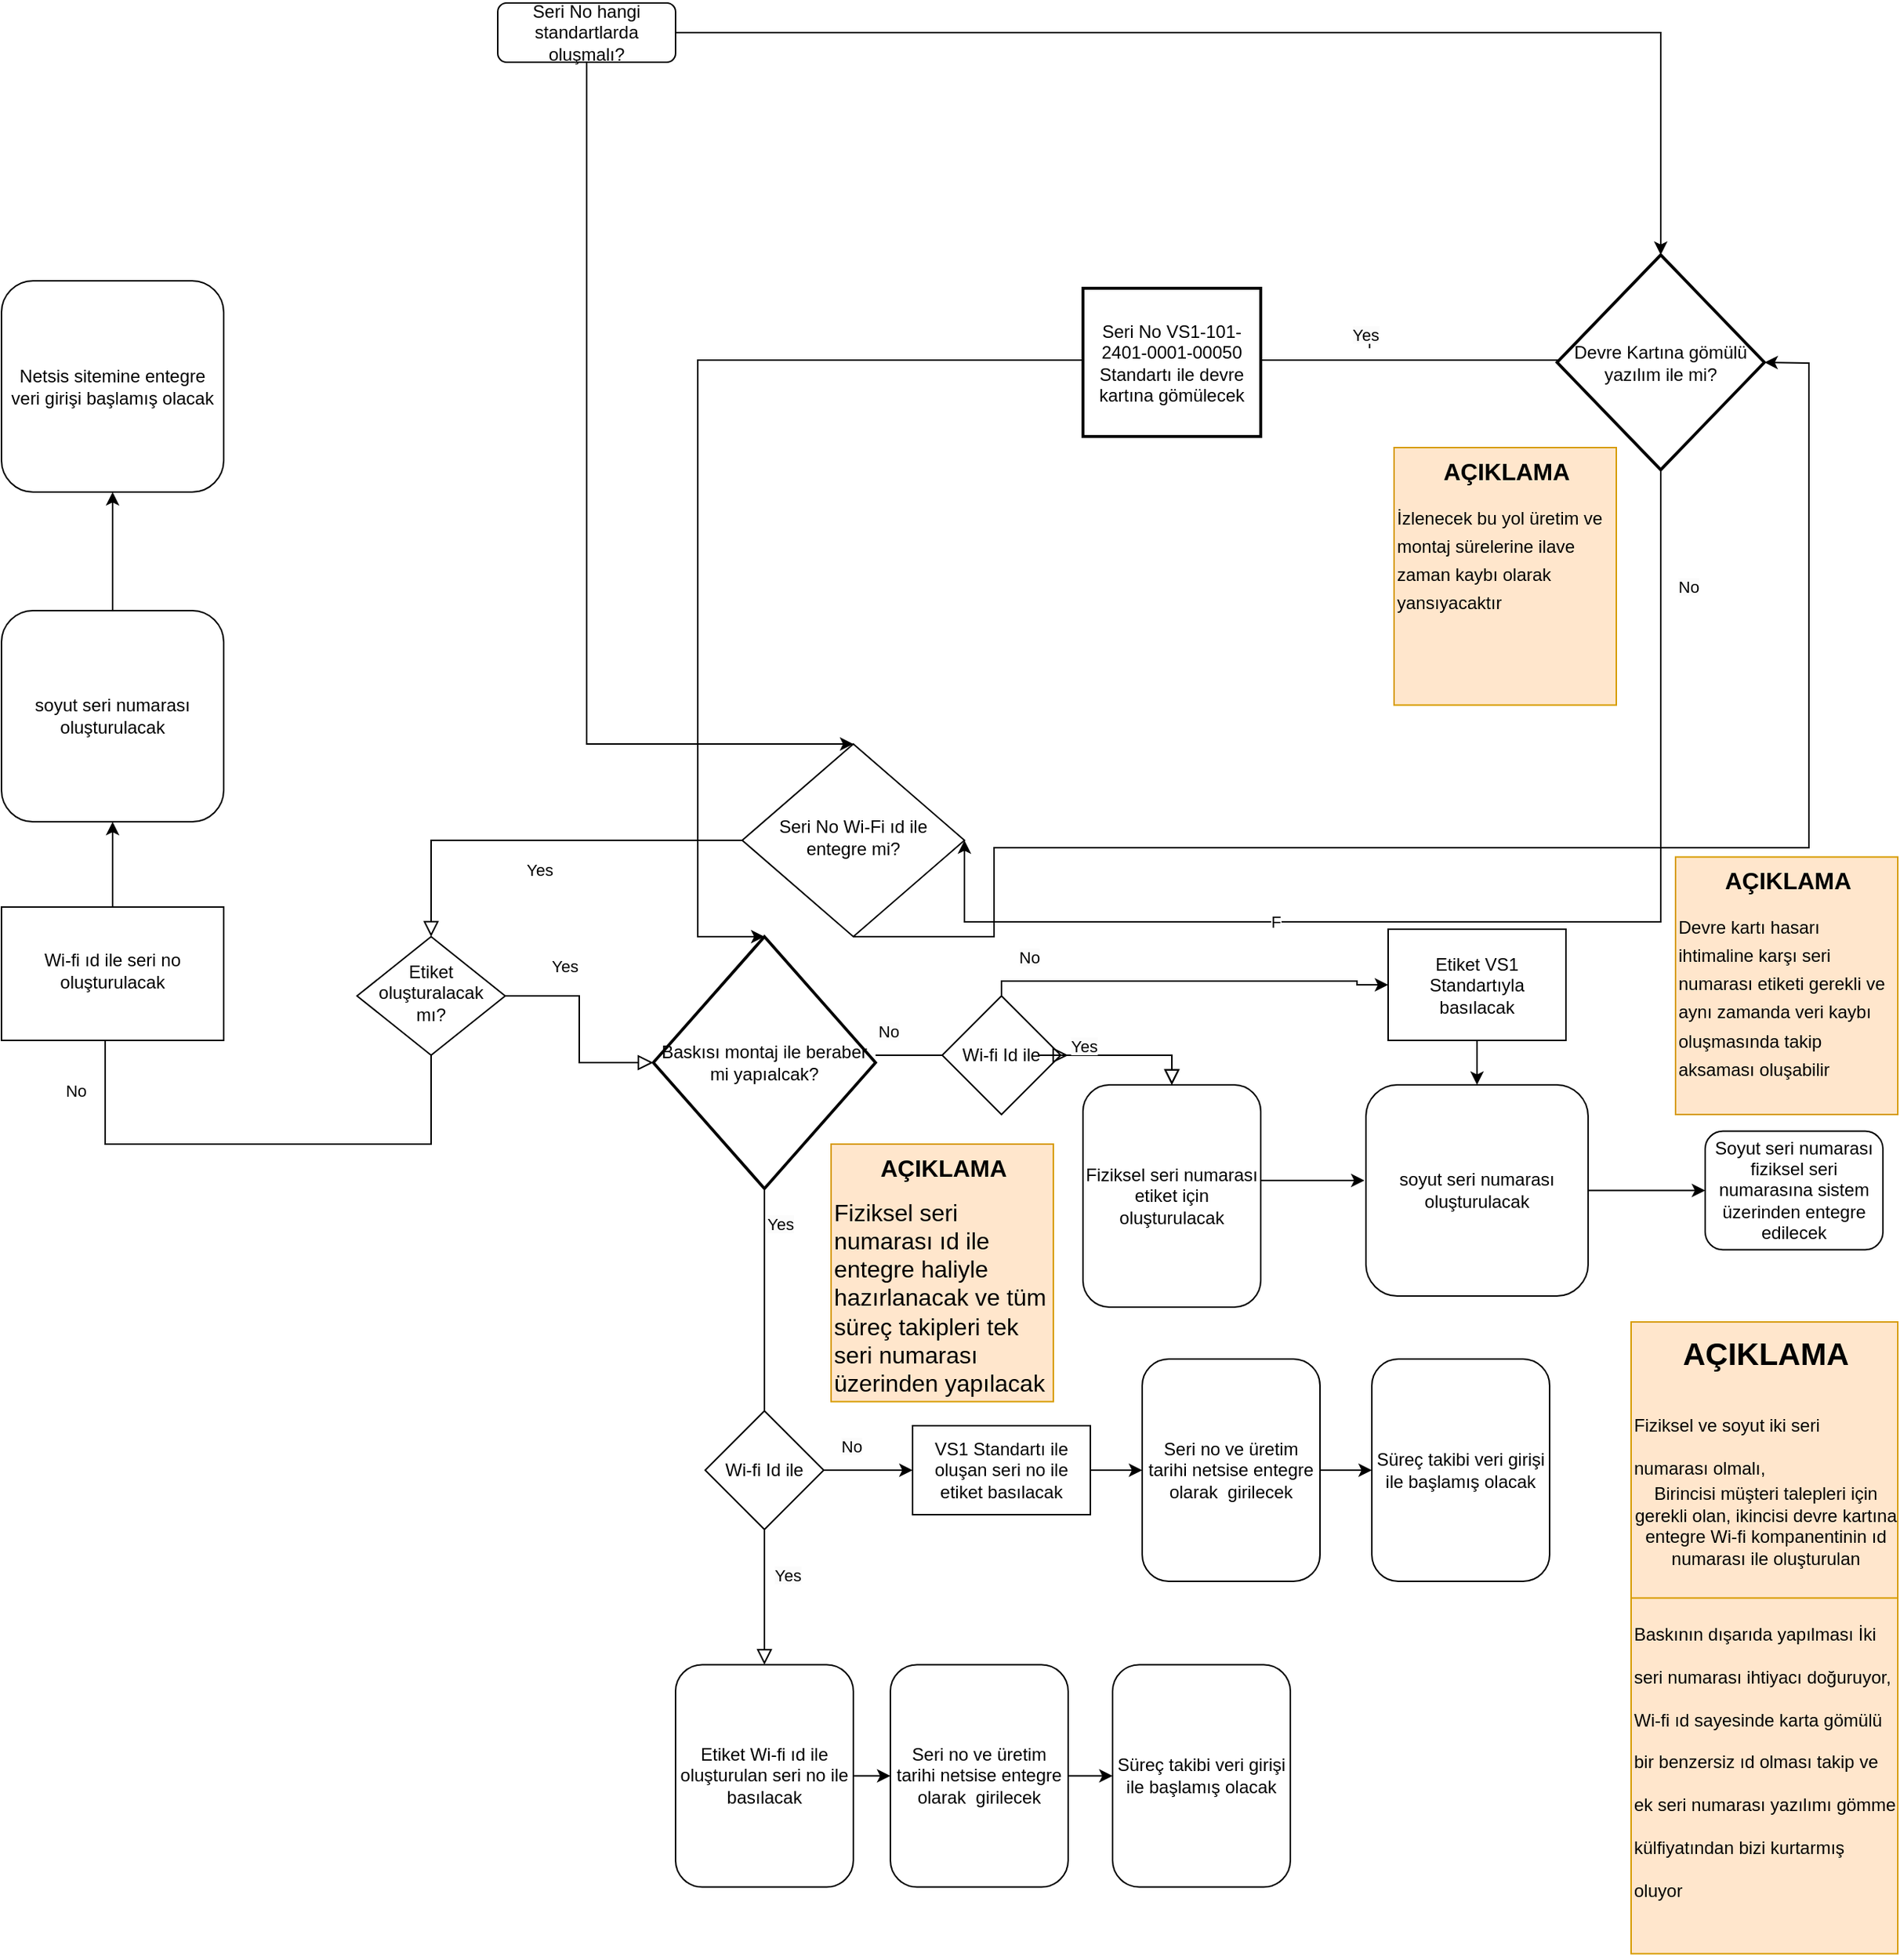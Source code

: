 <mxfile version="24.6.4" type="github">
  <diagram id="C5RBs43oDa-KdzZeNtuy" name="Page-1">
    <mxGraphModel dx="2229" dy="2011" grid="1" gridSize="10" guides="1" tooltips="1" connect="1" arrows="1" fold="1" page="1" pageScale="1" pageWidth="827" pageHeight="1169" math="0" shadow="0">
      <root>
        <mxCell id="WIyWlLk6GJQsqaUBKTNV-0" />
        <mxCell id="WIyWlLk6GJQsqaUBKTNV-1" parent="WIyWlLk6GJQsqaUBKTNV-0" />
        <mxCell id="CC0bLma-7pLYSbZLVnVD-12" value="" style="edgeStyle=orthogonalEdgeStyle;rounded=0;orthogonalLoop=1;jettySize=auto;html=1;entryX=0.5;entryY=0;entryDx=0;entryDy=0;" edge="1" parent="WIyWlLk6GJQsqaUBKTNV-1" source="WIyWlLk6GJQsqaUBKTNV-3" target="WIyWlLk6GJQsqaUBKTNV-6">
          <mxGeometry relative="1" as="geometry">
            <mxPoint x="185" y="-77.5" as="targetPoint" />
            <Array as="points">
              <mxPoint x="5" y="-70" />
            </Array>
          </mxGeometry>
        </mxCell>
        <mxCell id="CC0bLma-7pLYSbZLVnVD-14" value="" style="edgeStyle=orthogonalEdgeStyle;rounded=0;orthogonalLoop=1;jettySize=auto;html=1;entryX=0.5;entryY=0;entryDx=0;entryDy=0;entryPerimeter=0;" edge="1" parent="WIyWlLk6GJQsqaUBKTNV-1" source="WIyWlLk6GJQsqaUBKTNV-3" target="CC0bLma-7pLYSbZLVnVD-6">
          <mxGeometry relative="1" as="geometry">
            <mxPoint x="380" y="-100" as="targetPoint" />
            <Array as="points">
              <mxPoint x="730" y="-550" />
            </Array>
          </mxGeometry>
        </mxCell>
        <mxCell id="WIyWlLk6GJQsqaUBKTNV-3" value="Seri No hangi standartlarda oluşmalı?" style="rounded=1;whiteSpace=wrap;html=1;fontSize=12;glass=0;strokeWidth=1;shadow=0;" parent="WIyWlLk6GJQsqaUBKTNV-1" vertex="1">
          <mxGeometry x="-55" y="-570" width="120" height="40" as="geometry" />
        </mxCell>
        <mxCell id="WIyWlLk6GJQsqaUBKTNV-4" value="Yes" style="rounded=0;html=1;jettySize=auto;orthogonalLoop=1;fontSize=11;endArrow=block;endFill=0;endSize=8;strokeWidth=1;shadow=0;labelBackgroundColor=none;edgeStyle=orthogonalEdgeStyle;" parent="WIyWlLk6GJQsqaUBKTNV-1" source="WIyWlLk6GJQsqaUBKTNV-6" target="WIyWlLk6GJQsqaUBKTNV-10" edge="1">
          <mxGeometry y="20" relative="1" as="geometry">
            <mxPoint as="offset" />
            <Array as="points">
              <mxPoint x="-100" y="-5" />
            </Array>
          </mxGeometry>
        </mxCell>
        <mxCell id="WIyWlLk6GJQsqaUBKTNV-6" value="Seri No Wi-Fi ıd ile entegre mi?" style="rhombus;whiteSpace=wrap;html=1;shadow=0;fontFamily=Helvetica;fontSize=12;align=center;strokeWidth=1;spacing=6;spacingTop=-4;" parent="WIyWlLk6GJQsqaUBKTNV-1" vertex="1">
          <mxGeometry x="110" y="-70" width="150" height="130" as="geometry" />
        </mxCell>
        <mxCell id="WIyWlLk6GJQsqaUBKTNV-8" value="No" style="rounded=0;html=1;jettySize=auto;orthogonalLoop=1;fontSize=11;endArrow=block;endFill=0;endSize=8;strokeWidth=1;shadow=0;labelBackgroundColor=none;edgeStyle=orthogonalEdgeStyle;entryX=1;entryY=0.5;entryDx=0;entryDy=0;" parent="WIyWlLk6GJQsqaUBKTNV-1" source="WIyWlLk6GJQsqaUBKTNV-10" target="CC0bLma-7pLYSbZLVnVD-23" edge="1">
          <mxGeometry x="0.333" y="20" relative="1" as="geometry">
            <mxPoint as="offset" />
            <mxPoint x="185" y="340" as="targetPoint" />
            <Array as="points">
              <mxPoint x="-100" y="200" />
              <mxPoint x="-320" y="200" />
            </Array>
          </mxGeometry>
        </mxCell>
        <mxCell id="WIyWlLk6GJQsqaUBKTNV-9" value="Yes" style="edgeStyle=orthogonalEdgeStyle;rounded=0;html=1;jettySize=auto;orthogonalLoop=1;fontSize=11;endArrow=block;endFill=0;endSize=8;strokeWidth=1;shadow=0;labelBackgroundColor=none;" parent="WIyWlLk6GJQsqaUBKTNV-1" source="CC0bLma-7pLYSbZLVnVD-26" target="WIyWlLk6GJQsqaUBKTNV-12" edge="1">
          <mxGeometry x="-1" y="218" relative="1" as="geometry">
            <mxPoint x="-210" y="158" as="offset" />
            <Array as="points">
              <mxPoint x="400" y="140" />
            </Array>
          </mxGeometry>
        </mxCell>
        <mxCell id="WIyWlLk6GJQsqaUBKTNV-10" value="Etiket oluşturalacak mı?" style="rhombus;whiteSpace=wrap;html=1;shadow=0;fontFamily=Helvetica;fontSize=12;align=center;strokeWidth=1;spacing=6;spacingTop=-4;" parent="WIyWlLk6GJQsqaUBKTNV-1" vertex="1">
          <mxGeometry x="-150" y="60" width="100" height="80" as="geometry" />
        </mxCell>
        <mxCell id="WIyWlLk6GJQsqaUBKTNV-12" value="Fiziksel seri numarası etiket için oluşturulacak" style="rounded=1;whiteSpace=wrap;html=1;fontSize=12;glass=0;strokeWidth=1;shadow=0;" parent="WIyWlLk6GJQsqaUBKTNV-1" vertex="1">
          <mxGeometry x="340" y="160" width="120" height="150" as="geometry" />
        </mxCell>
        <mxCell id="CC0bLma-7pLYSbZLVnVD-8" value="T" style="edgeStyle=orthogonalEdgeStyle;rounded=0;orthogonalLoop=1;jettySize=auto;html=1;exitX=0;exitY=0.5;exitDx=0;exitDy=0;exitPerimeter=0;entryX=0.5;entryY=0;entryDx=0;entryDy=0;entryPerimeter=0;" edge="1" parent="WIyWlLk6GJQsqaUBKTNV-1" source="CC0bLma-7pLYSbZLVnVD-6" target="CC0bLma-7pLYSbZLVnVD-26">
          <mxGeometry x="-0.747" y="-12" relative="1" as="geometry">
            <mxPoint x="480" y="-330" as="sourcePoint" />
            <mxPoint x="360" y="-212.5" as="targetPoint" />
            <Array as="points">
              <mxPoint x="660" y="-329" />
              <mxPoint x="80" y="-329" />
              <mxPoint x="80" y="60" />
            </Array>
            <mxPoint as="offset" />
          </mxGeometry>
        </mxCell>
        <mxCell id="CC0bLma-7pLYSbZLVnVD-10" value="" style="edgeStyle=orthogonalEdgeStyle;rounded=0;orthogonalLoop=1;jettySize=auto;html=1;entryX=1;entryY=0.5;entryDx=0;entryDy=0;" edge="1" parent="WIyWlLk6GJQsqaUBKTNV-1" source="CC0bLma-7pLYSbZLVnVD-6" target="WIyWlLk6GJQsqaUBKTNV-6">
          <mxGeometry relative="1" as="geometry">
            <mxPoint x="740" y="10" as="targetPoint" />
            <Array as="points">
              <mxPoint x="730" y="-327" />
              <mxPoint x="730" y="50" />
              <mxPoint x="260" y="50" />
            </Array>
          </mxGeometry>
        </mxCell>
        <mxCell id="CC0bLma-7pLYSbZLVnVD-15" value="F" style="edgeLabel;html=1;align=center;verticalAlign=middle;resizable=0;points=[];" vertex="1" connectable="0" parent="CC0bLma-7pLYSbZLVnVD-10">
          <mxGeometry x="0.363" relative="1" as="geometry">
            <mxPoint as="offset" />
          </mxGeometry>
        </mxCell>
        <mxCell id="CC0bLma-7pLYSbZLVnVD-6" value="Devre Kartına gömülü yazılım ile mi?" style="strokeWidth=2;html=1;shape=mxgraph.flowchart.decision;whiteSpace=wrap;" vertex="1" parent="WIyWlLk6GJQsqaUBKTNV-1">
          <mxGeometry x="660" y="-400" width="140" height="145" as="geometry" />
        </mxCell>
        <mxCell id="CC0bLma-7pLYSbZLVnVD-7" value="Seri No VS1-101-2401-0001-00050 Standartı ile devre kartına gömülecek" style="whiteSpace=wrap;html=1;strokeWidth=2;" vertex="1" parent="WIyWlLk6GJQsqaUBKTNV-1">
          <mxGeometry x="340" y="-377.5" width="120" height="100" as="geometry" />
        </mxCell>
        <mxCell id="CC0bLma-7pLYSbZLVnVD-21" value="" style="endArrow=classic;html=1;rounded=0;" edge="1" parent="WIyWlLk6GJQsqaUBKTNV-1">
          <mxGeometry width="50" height="50" relative="1" as="geometry">
            <mxPoint x="460" y="224.5" as="sourcePoint" />
            <mxPoint x="530" y="224.5" as="targetPoint" />
            <Array as="points">
              <mxPoint x="500" y="224.5" />
            </Array>
          </mxGeometry>
        </mxCell>
        <mxCell id="CC0bLma-7pLYSbZLVnVD-35" value="" style="edgeStyle=orthogonalEdgeStyle;rounded=0;orthogonalLoop=1;jettySize=auto;html=1;" edge="1" parent="WIyWlLk6GJQsqaUBKTNV-1" source="CC0bLma-7pLYSbZLVnVD-22" target="CC0bLma-7pLYSbZLVnVD-32">
          <mxGeometry relative="1" as="geometry" />
        </mxCell>
        <mxCell id="CC0bLma-7pLYSbZLVnVD-22" value="soyut seri numarası oluşturulacak" style="rounded=1;whiteSpace=wrap;html=1;" vertex="1" parent="WIyWlLk6GJQsqaUBKTNV-1">
          <mxGeometry x="531" y="160" width="150" height="142.5" as="geometry" />
        </mxCell>
        <mxCell id="CC0bLma-7pLYSbZLVnVD-79" value="" style="edgeStyle=orthogonalEdgeStyle;rounded=0;orthogonalLoop=1;jettySize=auto;html=1;" edge="1" parent="WIyWlLk6GJQsqaUBKTNV-1" source="CC0bLma-7pLYSbZLVnVD-23" target="CC0bLma-7pLYSbZLVnVD-78">
          <mxGeometry relative="1" as="geometry" />
        </mxCell>
        <mxCell id="CC0bLma-7pLYSbZLVnVD-23" value="Wi-fi ıd ile seri no oluşturulacak" style="whiteSpace=wrap;html=1;shadow=0;strokeWidth=1;spacing=6;spacingTop=-4;" vertex="1" parent="WIyWlLk6GJQsqaUBKTNV-1">
          <mxGeometry x="-390" y="40" width="150" height="90" as="geometry" />
        </mxCell>
        <mxCell id="CC0bLma-7pLYSbZLVnVD-27" value="" style="edgeStyle=orthogonalEdgeStyle;rounded=0;html=1;jettySize=auto;orthogonalLoop=1;fontSize=11;endArrow=block;endFill=0;endSize=8;strokeWidth=1;shadow=0;labelBackgroundColor=none;" edge="1" parent="WIyWlLk6GJQsqaUBKTNV-1" source="WIyWlLk6GJQsqaUBKTNV-10" target="CC0bLma-7pLYSbZLVnVD-26">
          <mxGeometry y="10" relative="1" as="geometry">
            <mxPoint as="offset" />
            <mxPoint x="-100" y="140" as="sourcePoint" />
            <mxPoint x="390" y="150" as="targetPoint" />
            <Array as="points" />
          </mxGeometry>
        </mxCell>
        <mxCell id="CC0bLma-7pLYSbZLVnVD-26" value="Baskısı montaj ile beraber mi yapıalcak?" style="strokeWidth=2;html=1;shape=mxgraph.flowchart.decision;whiteSpace=wrap;" vertex="1" parent="WIyWlLk6GJQsqaUBKTNV-1">
          <mxGeometry x="50" y="60" width="150" height="170" as="geometry" />
        </mxCell>
        <mxCell id="CC0bLma-7pLYSbZLVnVD-28" value="Yes" style="edgeStyle=orthogonalEdgeStyle;rounded=0;html=1;jettySize=auto;orthogonalLoop=1;fontSize=11;endArrow=block;endFill=0;endSize=8;strokeWidth=1;shadow=0;labelBackgroundColor=none;exitX=1;exitY=0.5;exitDx=0;exitDy=0;exitPerimeter=0;" edge="1" parent="WIyWlLk6GJQsqaUBKTNV-1" source="CC0bLma-7pLYSbZLVnVD-65">
          <mxGeometry x="-1" y="121" relative="1" as="geometry">
            <mxPoint x="61" y="105" as="offset" />
            <mxPoint x="210" y="140" as="sourcePoint" />
            <mxPoint x="400" y="160" as="targetPoint" />
            <Array as="points">
              <mxPoint x="200" y="140" />
              <mxPoint x="400" y="140" />
            </Array>
          </mxGeometry>
        </mxCell>
        <mxCell id="CC0bLma-7pLYSbZLVnVD-29" value="" style="edgeStyle=orthogonalEdgeStyle;rounded=0;html=1;jettySize=auto;orthogonalLoop=1;fontSize=11;endArrow=block;endFill=0;endSize=8;strokeWidth=1;shadow=0;labelBackgroundColor=none;exitX=0.5;exitY=1;exitDx=0;exitDy=0;exitPerimeter=0;entryX=0.5;entryY=0;entryDx=0;entryDy=0;" edge="1" parent="WIyWlLk6GJQsqaUBKTNV-1" source="CC0bLma-7pLYSbZLVnVD-26" target="CC0bLma-7pLYSbZLVnVD-39">
          <mxGeometry y="10" relative="1" as="geometry">
            <mxPoint as="offset" />
            <mxPoint x="90" y="280" as="sourcePoint" />
            <mxPoint x="190" y="430" as="targetPoint" />
            <Array as="points">
              <mxPoint x="125" y="390" />
              <mxPoint x="125" y="390" />
            </Array>
          </mxGeometry>
        </mxCell>
        <mxCell id="CC0bLma-7pLYSbZLVnVD-32" value="Soyut seri numarası fiziksel seri numarasına sistem üzerinden entegre edilecek" style="rounded=1;whiteSpace=wrap;html=1;" vertex="1" parent="WIyWlLk6GJQsqaUBKTNV-1">
          <mxGeometry x="760" y="191.25" width="120" height="80" as="geometry" />
        </mxCell>
        <mxCell id="CC0bLma-7pLYSbZLVnVD-36" value="&lt;h1 style=&quot;text-align: center; margin-top: 0px;&quot;&gt;&lt;span style=&quot;font-size: 21px;&quot;&gt;AÇIKLAMA&lt;/span&gt;&lt;/h1&gt;&lt;h1 style=&quot;margin-top: 0px;&quot;&gt;&lt;span style=&quot;font-size: 12px; font-weight: 400; text-align: center;&quot;&gt;Fiziksel ve soyut iki seri numarası olmalı,&lt;/span&gt;&lt;div style=&quot;font-size: 12px; font-weight: 400; text-align: center;&quot;&gt;Birincisi müşteri talepleri için gerekli olan, ikincisi devre kartına entegre Wi-fi kompanentinin ıd numarası ile oluşturulan&lt;/div&gt;&lt;/h1&gt;" style="text;html=1;whiteSpace=wrap;overflow=hidden;rounded=0;fillColor=#ffe6cc;strokeColor=#d79b00;" vertex="1" parent="WIyWlLk6GJQsqaUBKTNV-1">
          <mxGeometry x="710" y="320" width="180" height="213.75" as="geometry" />
        </mxCell>
        <mxCell id="CC0bLma-7pLYSbZLVnVD-37" value="&lt;h1 style=&quot;margin-top: 0px;&quot;&gt;&lt;span style=&quot;font-size: 12px; font-weight: 400; text-align: center;&quot;&gt;Baskının dışarıda yapılması İki seri numarası ihtiyacı doğuruyor,&amp;nbsp; Wi-fi ıd sayesinde karta gömülü bir benzersiz ıd olması takip ve ek seri numarası yazılımı gömme külfiyatından bizi kurtarmış oluyor&lt;/span&gt;&lt;br&gt;&lt;/h1&gt;" style="text;html=1;whiteSpace=wrap;overflow=hidden;rounded=0;fillColor=#ffe6cc;strokeColor=#d79b00;" vertex="1" parent="WIyWlLk6GJQsqaUBKTNV-1">
          <mxGeometry x="710" y="506.25" width="180" height="240" as="geometry" />
        </mxCell>
        <mxCell id="CC0bLma-7pLYSbZLVnVD-41" value="" style="edgeStyle=orthogonalEdgeStyle;rounded=0;orthogonalLoop=1;jettySize=auto;html=1;" edge="1" parent="WIyWlLk6GJQsqaUBKTNV-1" source="CC0bLma-7pLYSbZLVnVD-39" target="CC0bLma-7pLYSbZLVnVD-40">
          <mxGeometry relative="1" as="geometry" />
        </mxCell>
        <mxCell id="CC0bLma-7pLYSbZLVnVD-39" value="Etiket Wi-fi ıd ile oluşturulan seri no ile basılacak" style="rounded=1;whiteSpace=wrap;html=1;fontSize=12;glass=0;strokeWidth=1;shadow=0;" vertex="1" parent="WIyWlLk6GJQsqaUBKTNV-1">
          <mxGeometry x="65" y="551.25" width="120" height="150" as="geometry" />
        </mxCell>
        <mxCell id="CC0bLma-7pLYSbZLVnVD-44" value="" style="edgeStyle=orthogonalEdgeStyle;rounded=0;orthogonalLoop=1;jettySize=auto;html=1;" edge="1" parent="WIyWlLk6GJQsqaUBKTNV-1" source="CC0bLma-7pLYSbZLVnVD-40" target="CC0bLma-7pLYSbZLVnVD-43">
          <mxGeometry relative="1" as="geometry" />
        </mxCell>
        <mxCell id="CC0bLma-7pLYSbZLVnVD-40" value="Seri no ve üretim tarihi netsise entegre olarak&amp;nbsp; girilecek" style="rounded=1;whiteSpace=wrap;html=1;fontSize=12;glass=0;strokeWidth=1;shadow=0;" vertex="1" parent="WIyWlLk6GJQsqaUBKTNV-1">
          <mxGeometry x="210" y="551.25" width="120" height="150" as="geometry" />
        </mxCell>
        <mxCell id="CC0bLma-7pLYSbZLVnVD-43" value="Süreç takibi veri girişi ile başlamış olacak" style="rounded=1;whiteSpace=wrap;html=1;fontSize=12;glass=0;strokeWidth=1;shadow=0;" vertex="1" parent="WIyWlLk6GJQsqaUBKTNV-1">
          <mxGeometry x="360" y="551.25" width="120" height="150" as="geometry" />
        </mxCell>
        <mxCell id="CC0bLma-7pLYSbZLVnVD-45" value="&lt;h1 style=&quot;text-align: center; margin-top: 0px; font-size: 16px;&quot;&gt;&lt;font style=&quot;font-size: 16px;&quot;&gt;AÇIKLAMA&lt;/font&gt;&lt;/h1&gt;&lt;h1 style=&quot;margin-top: 0px; font-size: 16px;&quot;&gt;&lt;span style=&quot;font-weight: 400; text-align: center;&quot;&gt;&lt;font style=&quot;font-size: 16px;&quot;&gt;Fiziksel seri numarası ıd ile entegre haliyle hazırlanacak ve tüm süreç takipleri tek seri numarası üzerinden yapılacak&lt;/font&gt;&lt;/span&gt;&lt;br&gt;&lt;/h1&gt;" style="text;html=1;whiteSpace=wrap;overflow=hidden;rounded=0;fillColor=#ffe6cc;strokeColor=#d79b00;" vertex="1" parent="WIyWlLk6GJQsqaUBKTNV-1">
          <mxGeometry x="170" y="200" width="150" height="173.75" as="geometry" />
        </mxCell>
        <mxCell id="CC0bLma-7pLYSbZLVnVD-51" value="" style="edgeStyle=orthogonalEdgeStyle;rounded=0;orthogonalLoop=1;jettySize=auto;html=1;" edge="1" parent="WIyWlLk6GJQsqaUBKTNV-1" source="CC0bLma-7pLYSbZLVnVD-49" target="CC0bLma-7pLYSbZLVnVD-50">
          <mxGeometry relative="1" as="geometry" />
        </mxCell>
        <mxCell id="CC0bLma-7pLYSbZLVnVD-49" value="Wi-fi Id ile" style="rhombus;whiteSpace=wrap;html=1;" vertex="1" parent="WIyWlLk6GJQsqaUBKTNV-1">
          <mxGeometry x="85" y="380" width="80" height="80" as="geometry" />
        </mxCell>
        <mxCell id="CC0bLma-7pLYSbZLVnVD-56" value="" style="edgeStyle=orthogonalEdgeStyle;rounded=0;orthogonalLoop=1;jettySize=auto;html=1;" edge="1" parent="WIyWlLk6GJQsqaUBKTNV-1" source="CC0bLma-7pLYSbZLVnVD-50" target="CC0bLma-7pLYSbZLVnVD-54">
          <mxGeometry relative="1" as="geometry" />
        </mxCell>
        <mxCell id="CC0bLma-7pLYSbZLVnVD-50" value="VS1 Standartı ile oluşan seri no ile etiket basılacak" style="whiteSpace=wrap;html=1;" vertex="1" parent="WIyWlLk6GJQsqaUBKTNV-1">
          <mxGeometry x="225" y="390" width="120" height="60" as="geometry" />
        </mxCell>
        <mxCell id="CC0bLma-7pLYSbZLVnVD-52" value="&lt;span style=&quot;color: rgb(0, 0, 0); font-family: Helvetica; font-size: 11px; font-style: normal; font-variant-ligatures: normal; font-variant-caps: normal; font-weight: 400; letter-spacing: normal; orphans: 2; text-align: center; text-indent: 0px; text-transform: none; widows: 2; word-spacing: 0px; -webkit-text-stroke-width: 0px; white-space: nowrap; background-color: rgb(251, 251, 251); text-decoration-thickness: initial; text-decoration-style: initial; text-decoration-color: initial; display: inline !important; float: none;&quot;&gt;Yes&lt;/span&gt;" style="text;whiteSpace=wrap;html=1;" vertex="1" parent="WIyWlLk6GJQsqaUBKTNV-1">
          <mxGeometry x="130" y="476.88" width="50" height="40" as="geometry" />
        </mxCell>
        <mxCell id="CC0bLma-7pLYSbZLVnVD-53" value="&lt;span style=&quot;color: rgb(0, 0, 0); font-family: Helvetica; font-size: 11px; font-style: normal; font-variant-ligatures: normal; font-variant-caps: normal; font-weight: 400; letter-spacing: normal; orphans: 2; text-align: center; text-indent: 0px; text-transform: none; widows: 2; word-spacing: 0px; -webkit-text-stroke-width: 0px; white-space: nowrap; background-color: rgb(251, 251, 251); text-decoration-thickness: initial; text-decoration-style: initial; text-decoration-color: initial; display: inline !important; float: none;&quot;&gt;No&lt;/span&gt;" style="text;whiteSpace=wrap;html=1;" vertex="1" parent="WIyWlLk6GJQsqaUBKTNV-1">
          <mxGeometry x="175" y="390" width="50" height="40" as="geometry" />
        </mxCell>
        <mxCell id="CC0bLma-7pLYSbZLVnVD-57" value="" style="edgeStyle=orthogonalEdgeStyle;rounded=0;orthogonalLoop=1;jettySize=auto;html=1;" edge="1" parent="WIyWlLk6GJQsqaUBKTNV-1" source="CC0bLma-7pLYSbZLVnVD-54" target="CC0bLma-7pLYSbZLVnVD-55">
          <mxGeometry relative="1" as="geometry" />
        </mxCell>
        <mxCell id="CC0bLma-7pLYSbZLVnVD-54" value="Seri no ve üretim tarihi netsise entegre olarak&amp;nbsp; girilecek" style="rounded=1;whiteSpace=wrap;html=1;fontSize=12;glass=0;strokeWidth=1;shadow=0;" vertex="1" parent="WIyWlLk6GJQsqaUBKTNV-1">
          <mxGeometry x="380" y="345" width="120" height="150" as="geometry" />
        </mxCell>
        <mxCell id="CC0bLma-7pLYSbZLVnVD-55" value="Süreç takibi veri girişi ile başlamış olacak" style="rounded=1;whiteSpace=wrap;html=1;fontSize=12;glass=0;strokeWidth=1;shadow=0;" vertex="1" parent="WIyWlLk6GJQsqaUBKTNV-1">
          <mxGeometry x="535" y="345" width="120" height="150" as="geometry" />
        </mxCell>
        <mxCell id="CC0bLma-7pLYSbZLVnVD-63" style="edgeStyle=orthogonalEdgeStyle;rounded=0;orthogonalLoop=1;jettySize=auto;html=1;entryX=0;entryY=0.5;entryDx=0;entryDy=0;" edge="1" parent="WIyWlLk6GJQsqaUBKTNV-1" source="CC0bLma-7pLYSbZLVnVD-58" target="CC0bLma-7pLYSbZLVnVD-61">
          <mxGeometry relative="1" as="geometry">
            <mxPoint x="520" y="93" as="targetPoint" />
            <Array as="points">
              <mxPoint x="285" y="90" />
              <mxPoint x="525" y="90" />
              <mxPoint x="525" y="93" />
            </Array>
          </mxGeometry>
        </mxCell>
        <mxCell id="CC0bLma-7pLYSbZLVnVD-58" value="Wi-fi Id ile" style="rhombus;whiteSpace=wrap;html=1;" vertex="1" parent="WIyWlLk6GJQsqaUBKTNV-1">
          <mxGeometry x="245" y="100" width="80" height="80" as="geometry" />
        </mxCell>
        <mxCell id="CC0bLma-7pLYSbZLVnVD-72" value="" style="edgeStyle=orthogonalEdgeStyle;rounded=0;orthogonalLoop=1;jettySize=auto;html=1;" edge="1" parent="WIyWlLk6GJQsqaUBKTNV-1" source="CC0bLma-7pLYSbZLVnVD-61" target="CC0bLma-7pLYSbZLVnVD-22">
          <mxGeometry relative="1" as="geometry" />
        </mxCell>
        <mxCell id="CC0bLma-7pLYSbZLVnVD-61" value="Etiket VS1 Standartıyla basılacak" style="whiteSpace=wrap;html=1;" vertex="1" parent="WIyWlLk6GJQsqaUBKTNV-1">
          <mxGeometry x="546" y="55" width="120" height="75" as="geometry" />
        </mxCell>
        <mxCell id="CC0bLma-7pLYSbZLVnVD-64" value="&lt;span style=&quot;color: rgb(0, 0, 0); font-family: Helvetica; font-size: 11px; font-style: normal; font-variant-ligatures: normal; font-variant-caps: normal; font-weight: 400; letter-spacing: normal; orphans: 2; text-align: center; text-indent: 0px; text-transform: none; widows: 2; word-spacing: 0px; -webkit-text-stroke-width: 0px; white-space: nowrap; background-color: rgb(251, 251, 251); text-decoration-thickness: initial; text-decoration-style: initial; text-decoration-color: initial; display: inline !important; float: none;&quot;&gt;No&lt;/span&gt;" style="text;whiteSpace=wrap;html=1;" vertex="1" parent="WIyWlLk6GJQsqaUBKTNV-1">
          <mxGeometry x="295" y="60" width="50" height="40" as="geometry" />
        </mxCell>
        <mxCell id="CC0bLma-7pLYSbZLVnVD-66" value="" style="edgeStyle=orthogonalEdgeStyle;rounded=0;html=1;jettySize=auto;orthogonalLoop=1;fontSize=11;endArrow=block;endFill=0;endSize=8;strokeWidth=1;shadow=0;labelBackgroundColor=none;exitX=1;exitY=0.5;exitDx=0;exitDy=0;exitPerimeter=0;" edge="1" parent="WIyWlLk6GJQsqaUBKTNV-1" source="CC0bLma-7pLYSbZLVnVD-58" target="CC0bLma-7pLYSbZLVnVD-65">
          <mxGeometry x="-1" y="121" relative="1" as="geometry">
            <mxPoint x="61" y="105" as="offset" />
            <mxPoint x="325" y="140" as="sourcePoint" />
            <mxPoint x="400" y="160" as="targetPoint" />
            <Array as="points" />
          </mxGeometry>
        </mxCell>
        <mxCell id="CC0bLma-7pLYSbZLVnVD-65" value="&lt;span style=&quot;color: rgb(0, 0, 0); font-family: Helvetica; font-size: 11px; font-style: normal; font-variant-ligatures: normal; font-variant-caps: normal; font-weight: 400; letter-spacing: normal; orphans: 2; text-align: center; text-indent: 0px; text-transform: none; widows: 2; word-spacing: 0px; -webkit-text-stroke-width: 0px; white-space: nowrap; background-color: rgb(251, 251, 251); text-decoration-thickness: initial; text-decoration-style: initial; text-decoration-color: initial; display: inline !important; float: none;&quot;&gt;Yes&lt;/span&gt;" style="text;whiteSpace=wrap;html=1;" vertex="1" parent="WIyWlLk6GJQsqaUBKTNV-1">
          <mxGeometry x="330" y="120" width="50" height="40" as="geometry" />
        </mxCell>
        <mxCell id="CC0bLma-7pLYSbZLVnVD-67" value="&lt;span style=&quot;color: rgb(0, 0, 0); font-family: Helvetica; font-size: 11px; font-style: normal; font-variant-ligatures: normal; font-variant-caps: normal; font-weight: 400; letter-spacing: normal; orphans: 2; text-align: center; text-indent: 0px; text-transform: none; widows: 2; word-spacing: 0px; -webkit-text-stroke-width: 0px; white-space: nowrap; background-color: rgb(251, 251, 251); text-decoration-thickness: initial; text-decoration-style: initial; text-decoration-color: initial; display: inline !important; float: none;&quot;&gt;Yes&lt;/span&gt;" style="text;whiteSpace=wrap;html=1;" vertex="1" parent="WIyWlLk6GJQsqaUBKTNV-1">
          <mxGeometry x="125" y="240" width="50" height="40" as="geometry" />
        </mxCell>
        <mxCell id="CC0bLma-7pLYSbZLVnVD-68" value="&lt;span style=&quot;color: rgb(0, 0, 0); font-family: Helvetica; font-size: 11px; font-style: normal; font-variant-ligatures: normal; font-variant-caps: normal; font-weight: 400; letter-spacing: normal; orphans: 2; text-align: center; text-indent: 0px; text-transform: none; widows: 2; word-spacing: 0px; -webkit-text-stroke-width: 0px; white-space: nowrap; background-color: rgb(251, 251, 251); text-decoration-thickness: initial; text-decoration-style: initial; text-decoration-color: initial; display: inline !important; float: none;&quot;&gt;No&lt;/span&gt;" style="text;whiteSpace=wrap;html=1;" vertex="1" parent="WIyWlLk6GJQsqaUBKTNV-1">
          <mxGeometry x="200" y="110" width="50" height="40" as="geometry" />
        </mxCell>
        <mxCell id="CC0bLma-7pLYSbZLVnVD-73" value="&lt;span style=&quot;color: rgb(0, 0, 0); font-family: Helvetica; font-size: 11px; font-style: normal; font-variant-ligatures: normal; font-variant-caps: normal; font-weight: 400; letter-spacing: normal; orphans: 2; text-align: center; text-indent: 0px; text-transform: none; widows: 2; word-spacing: 0px; -webkit-text-stroke-width: 0px; white-space: nowrap; background-color: rgb(251, 251, 251); text-decoration-thickness: initial; text-decoration-style: initial; text-decoration-color: initial; display: inline !important; float: none;&quot;&gt;Yes&lt;/span&gt;" style="text;whiteSpace=wrap;html=1;" vertex="1" parent="WIyWlLk6GJQsqaUBKTNV-1">
          <mxGeometry x="520" y="-360" width="50" height="40" as="geometry" />
        </mxCell>
        <mxCell id="CC0bLma-7pLYSbZLVnVD-74" value="&lt;span style=&quot;color: rgb(0, 0, 0); font-family: Helvetica; font-size: 11px; font-style: normal; font-variant-ligatures: normal; font-variant-caps: normal; font-weight: 400; letter-spacing: normal; orphans: 2; text-align: center; text-indent: 0px; text-transform: none; widows: 2; word-spacing: 0px; -webkit-text-stroke-width: 0px; white-space: nowrap; background-color: rgb(251, 251, 251); text-decoration-thickness: initial; text-decoration-style: initial; text-decoration-color: initial; display: inline !important; float: none;&quot;&gt;No&lt;/span&gt;" style="text;whiteSpace=wrap;html=1;" vertex="1" parent="WIyWlLk6GJQsqaUBKTNV-1">
          <mxGeometry x="740" y="-190" width="50" height="40" as="geometry" />
        </mxCell>
        <mxCell id="CC0bLma-7pLYSbZLVnVD-75" value="" style="endArrow=classic;html=1;rounded=0;entryX=1;entryY=0.5;entryDx=0;entryDy=0;entryPerimeter=0;exitX=0.5;exitY=1;exitDx=0;exitDy=0;" edge="1" parent="WIyWlLk6GJQsqaUBKTNV-1" source="WIyWlLk6GJQsqaUBKTNV-6" target="CC0bLma-7pLYSbZLVnVD-6">
          <mxGeometry width="50" height="50" relative="1" as="geometry">
            <mxPoint x="360" y="-50" as="sourcePoint" />
            <mxPoint x="410" y="-100" as="targetPoint" />
            <Array as="points">
              <mxPoint x="280" y="60" />
              <mxPoint x="280" />
              <mxPoint x="600" />
              <mxPoint x="830" />
              <mxPoint x="830" y="-120" />
              <mxPoint x="830" y="-230" />
              <mxPoint x="830" y="-327" />
            </Array>
          </mxGeometry>
        </mxCell>
        <mxCell id="CC0bLma-7pLYSbZLVnVD-76" value="&lt;h1 style=&quot;text-align: center; margin-top: 0px; font-size: 16px;&quot;&gt;&lt;font style=&quot;font-size: 16px;&quot;&gt;AÇIKLAMA&lt;/font&gt;&lt;/h1&gt;&lt;h1 style=&quot;margin-top: 0px; font-size: 16px;&quot;&gt;&lt;span style=&quot;font-size: 12px; font-weight: 400; text-align: center;&quot;&gt;Devre kartı hasarı ihtimaline karşı seri numarası etiketi gerekli ve aynı zamanda veri kaybı oluşmasında takip aksaması oluşabilir&lt;/span&gt;&lt;br&gt;&lt;/h1&gt;" style="text;html=1;whiteSpace=wrap;overflow=hidden;rounded=0;fillColor=#ffe6cc;strokeColor=#d79b00;" vertex="1" parent="WIyWlLk6GJQsqaUBKTNV-1">
          <mxGeometry x="740" y="6.25" width="150" height="173.75" as="geometry" />
        </mxCell>
        <mxCell id="CC0bLma-7pLYSbZLVnVD-77" value="&lt;h1 style=&quot;text-align: center; margin-top: 0px; font-size: 16px;&quot;&gt;&lt;font style=&quot;font-size: 16px;&quot;&gt;AÇIKLAMA&lt;/font&gt;&lt;/h1&gt;&lt;h1 style=&quot;margin-top: 0px; font-size: 16px;&quot;&gt;&lt;span style=&quot;font-size: 12px; font-weight: 400; text-align: center;&quot;&gt;İzlenecek bu yol üretim ve montaj sürelerine ilave zaman kaybı olarak yansıyacaktır&lt;/span&gt;&lt;br&gt;&lt;/h1&gt;" style="text;html=1;whiteSpace=wrap;overflow=hidden;rounded=0;fillColor=#ffe6cc;strokeColor=#d79b00;" vertex="1" parent="WIyWlLk6GJQsqaUBKTNV-1">
          <mxGeometry x="550" y="-270" width="150" height="173.75" as="geometry" />
        </mxCell>
        <mxCell id="CC0bLma-7pLYSbZLVnVD-81" value="" style="edgeStyle=orthogonalEdgeStyle;rounded=0;orthogonalLoop=1;jettySize=auto;html=1;" edge="1" parent="WIyWlLk6GJQsqaUBKTNV-1" source="CC0bLma-7pLYSbZLVnVD-78" target="CC0bLma-7pLYSbZLVnVD-80">
          <mxGeometry relative="1" as="geometry" />
        </mxCell>
        <mxCell id="CC0bLma-7pLYSbZLVnVD-78" value="soyut seri numarası oluşturulacak" style="rounded=1;whiteSpace=wrap;html=1;" vertex="1" parent="WIyWlLk6GJQsqaUBKTNV-1">
          <mxGeometry x="-390" y="-160" width="150" height="142.5" as="geometry" />
        </mxCell>
        <mxCell id="CC0bLma-7pLYSbZLVnVD-80" value="Netsis sitemine entegre veri girişi başlamış olacak" style="rounded=1;whiteSpace=wrap;html=1;" vertex="1" parent="WIyWlLk6GJQsqaUBKTNV-1">
          <mxGeometry x="-390" y="-382.5" width="150" height="142.5" as="geometry" />
        </mxCell>
      </root>
    </mxGraphModel>
  </diagram>
</mxfile>
